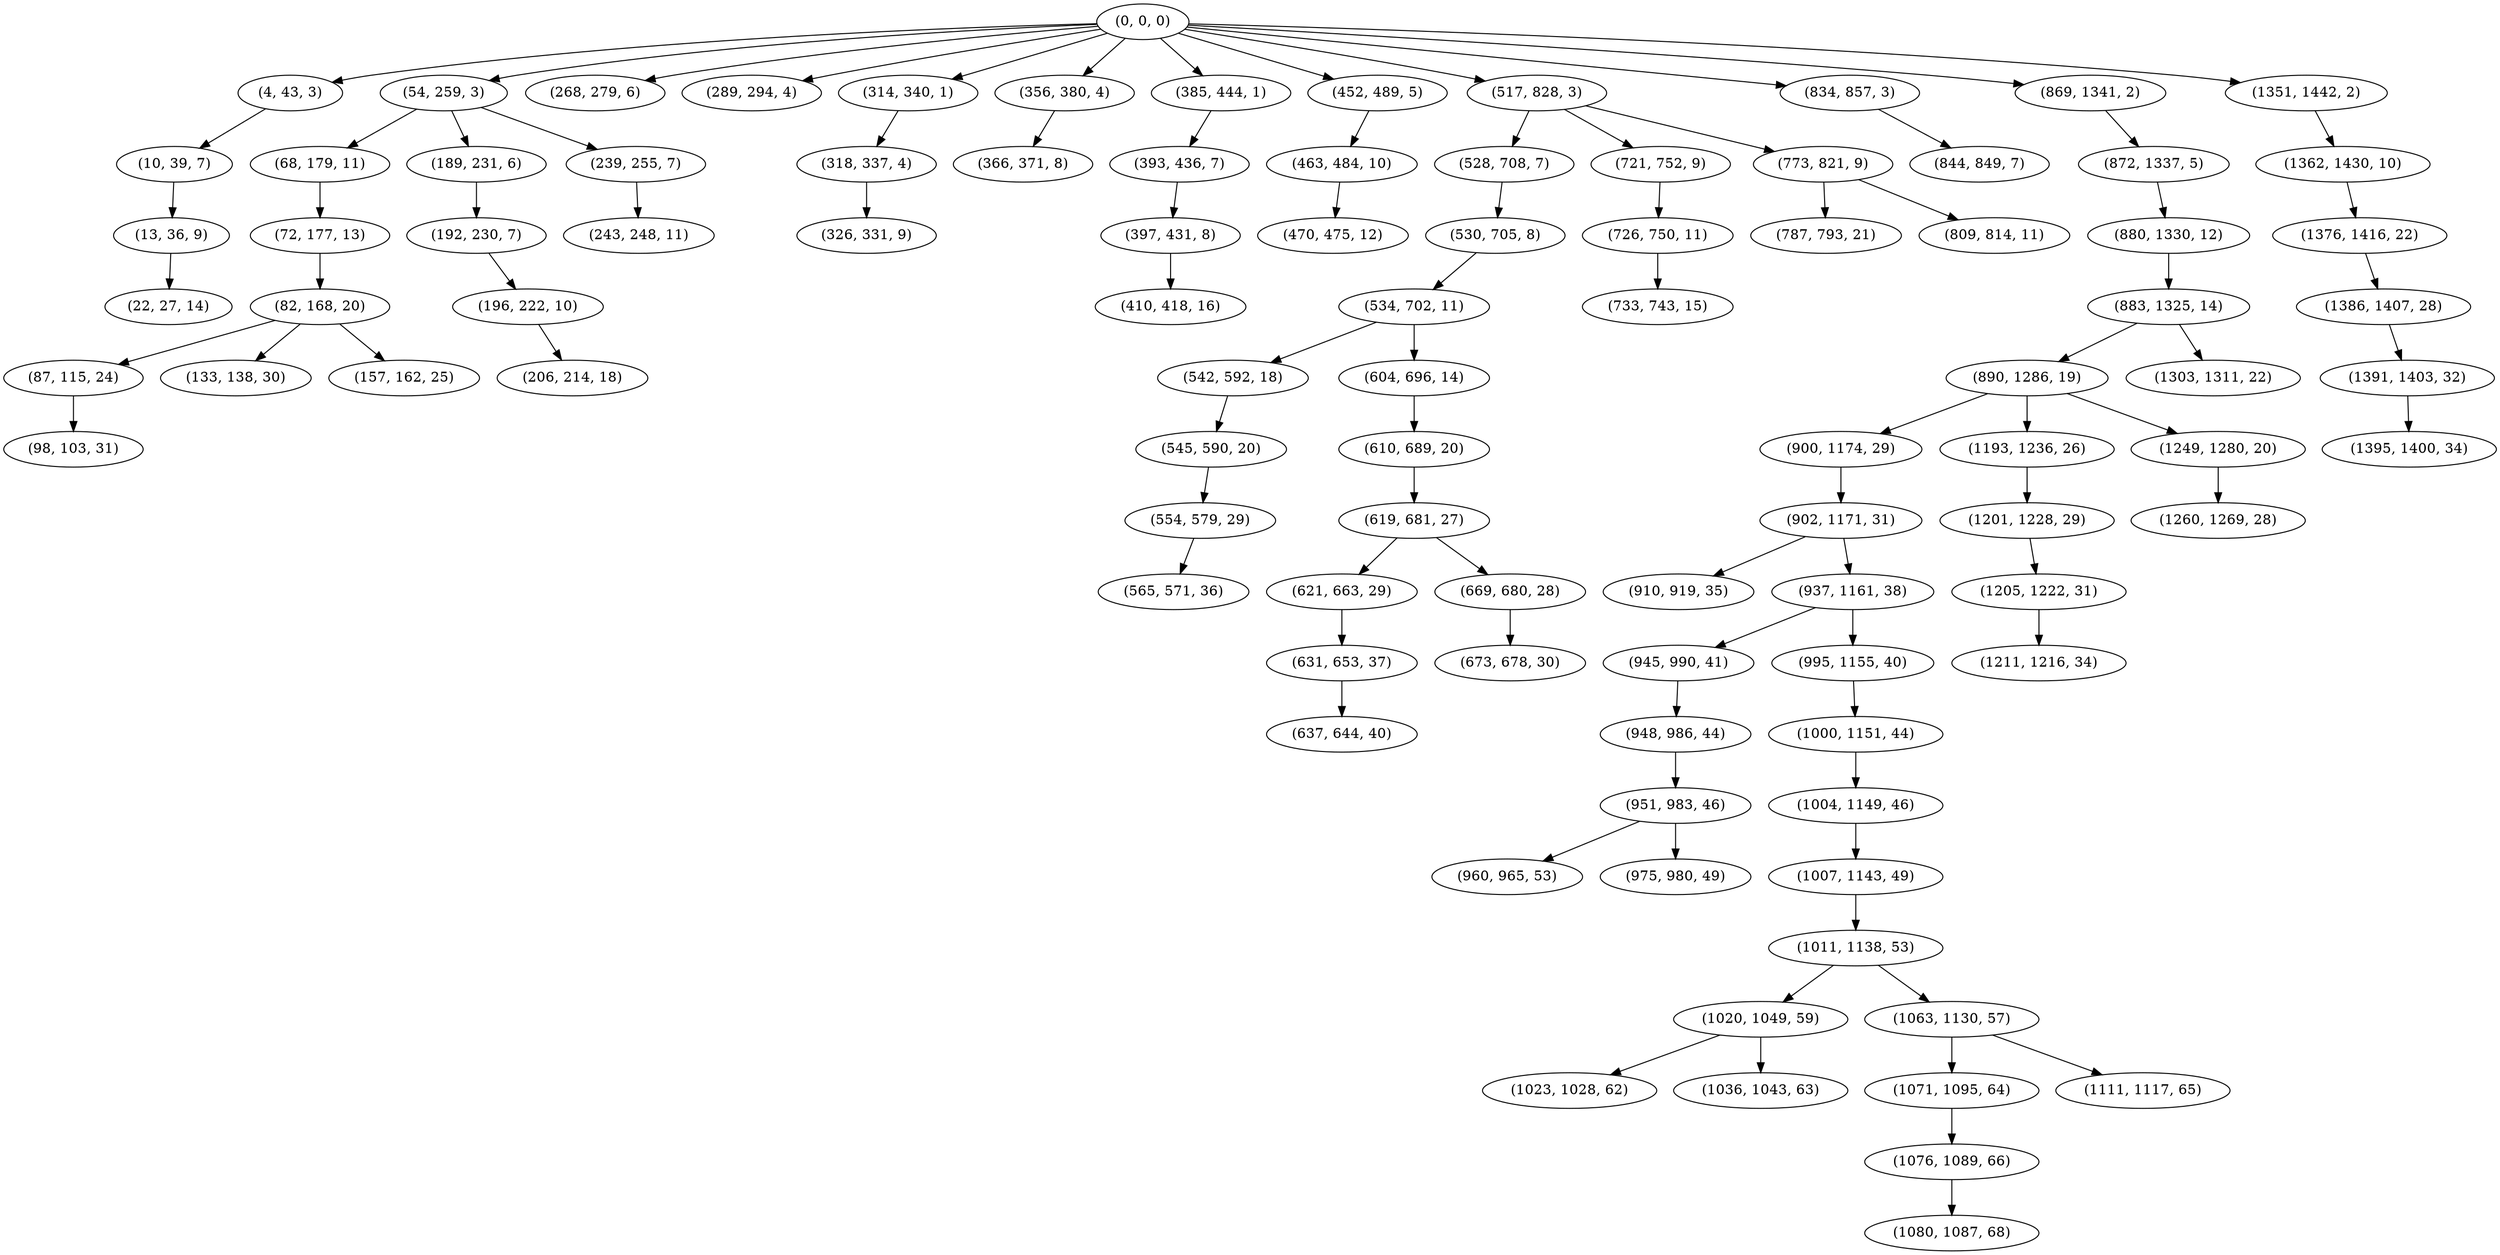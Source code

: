 digraph tree {
    "(0, 0, 0)";
    "(4, 43, 3)";
    "(10, 39, 7)";
    "(13, 36, 9)";
    "(22, 27, 14)";
    "(54, 259, 3)";
    "(68, 179, 11)";
    "(72, 177, 13)";
    "(82, 168, 20)";
    "(87, 115, 24)";
    "(98, 103, 31)";
    "(133, 138, 30)";
    "(157, 162, 25)";
    "(189, 231, 6)";
    "(192, 230, 7)";
    "(196, 222, 10)";
    "(206, 214, 18)";
    "(239, 255, 7)";
    "(243, 248, 11)";
    "(268, 279, 6)";
    "(289, 294, 4)";
    "(314, 340, 1)";
    "(318, 337, 4)";
    "(326, 331, 9)";
    "(356, 380, 4)";
    "(366, 371, 8)";
    "(385, 444, 1)";
    "(393, 436, 7)";
    "(397, 431, 8)";
    "(410, 418, 16)";
    "(452, 489, 5)";
    "(463, 484, 10)";
    "(470, 475, 12)";
    "(517, 828, 3)";
    "(528, 708, 7)";
    "(530, 705, 8)";
    "(534, 702, 11)";
    "(542, 592, 18)";
    "(545, 590, 20)";
    "(554, 579, 29)";
    "(565, 571, 36)";
    "(604, 696, 14)";
    "(610, 689, 20)";
    "(619, 681, 27)";
    "(621, 663, 29)";
    "(631, 653, 37)";
    "(637, 644, 40)";
    "(669, 680, 28)";
    "(673, 678, 30)";
    "(721, 752, 9)";
    "(726, 750, 11)";
    "(733, 743, 15)";
    "(773, 821, 9)";
    "(787, 793, 21)";
    "(809, 814, 11)";
    "(834, 857, 3)";
    "(844, 849, 7)";
    "(869, 1341, 2)";
    "(872, 1337, 5)";
    "(880, 1330, 12)";
    "(883, 1325, 14)";
    "(890, 1286, 19)";
    "(900, 1174, 29)";
    "(902, 1171, 31)";
    "(910, 919, 35)";
    "(937, 1161, 38)";
    "(945, 990, 41)";
    "(948, 986, 44)";
    "(951, 983, 46)";
    "(960, 965, 53)";
    "(975, 980, 49)";
    "(995, 1155, 40)";
    "(1000, 1151, 44)";
    "(1004, 1149, 46)";
    "(1007, 1143, 49)";
    "(1011, 1138, 53)";
    "(1020, 1049, 59)";
    "(1023, 1028, 62)";
    "(1036, 1043, 63)";
    "(1063, 1130, 57)";
    "(1071, 1095, 64)";
    "(1076, 1089, 66)";
    "(1080, 1087, 68)";
    "(1111, 1117, 65)";
    "(1193, 1236, 26)";
    "(1201, 1228, 29)";
    "(1205, 1222, 31)";
    "(1211, 1216, 34)";
    "(1249, 1280, 20)";
    "(1260, 1269, 28)";
    "(1303, 1311, 22)";
    "(1351, 1442, 2)";
    "(1362, 1430, 10)";
    "(1376, 1416, 22)";
    "(1386, 1407, 28)";
    "(1391, 1403, 32)";
    "(1395, 1400, 34)";
    "(0, 0, 0)" -> "(4, 43, 3)";
    "(0, 0, 0)" -> "(54, 259, 3)";
    "(0, 0, 0)" -> "(268, 279, 6)";
    "(0, 0, 0)" -> "(289, 294, 4)";
    "(0, 0, 0)" -> "(314, 340, 1)";
    "(0, 0, 0)" -> "(356, 380, 4)";
    "(0, 0, 0)" -> "(385, 444, 1)";
    "(0, 0, 0)" -> "(452, 489, 5)";
    "(0, 0, 0)" -> "(517, 828, 3)";
    "(0, 0, 0)" -> "(834, 857, 3)";
    "(0, 0, 0)" -> "(869, 1341, 2)";
    "(0, 0, 0)" -> "(1351, 1442, 2)";
    "(4, 43, 3)" -> "(10, 39, 7)";
    "(10, 39, 7)" -> "(13, 36, 9)";
    "(13, 36, 9)" -> "(22, 27, 14)";
    "(54, 259, 3)" -> "(68, 179, 11)";
    "(54, 259, 3)" -> "(189, 231, 6)";
    "(54, 259, 3)" -> "(239, 255, 7)";
    "(68, 179, 11)" -> "(72, 177, 13)";
    "(72, 177, 13)" -> "(82, 168, 20)";
    "(82, 168, 20)" -> "(87, 115, 24)";
    "(82, 168, 20)" -> "(133, 138, 30)";
    "(82, 168, 20)" -> "(157, 162, 25)";
    "(87, 115, 24)" -> "(98, 103, 31)";
    "(189, 231, 6)" -> "(192, 230, 7)";
    "(192, 230, 7)" -> "(196, 222, 10)";
    "(196, 222, 10)" -> "(206, 214, 18)";
    "(239, 255, 7)" -> "(243, 248, 11)";
    "(314, 340, 1)" -> "(318, 337, 4)";
    "(318, 337, 4)" -> "(326, 331, 9)";
    "(356, 380, 4)" -> "(366, 371, 8)";
    "(385, 444, 1)" -> "(393, 436, 7)";
    "(393, 436, 7)" -> "(397, 431, 8)";
    "(397, 431, 8)" -> "(410, 418, 16)";
    "(452, 489, 5)" -> "(463, 484, 10)";
    "(463, 484, 10)" -> "(470, 475, 12)";
    "(517, 828, 3)" -> "(528, 708, 7)";
    "(517, 828, 3)" -> "(721, 752, 9)";
    "(517, 828, 3)" -> "(773, 821, 9)";
    "(528, 708, 7)" -> "(530, 705, 8)";
    "(530, 705, 8)" -> "(534, 702, 11)";
    "(534, 702, 11)" -> "(542, 592, 18)";
    "(534, 702, 11)" -> "(604, 696, 14)";
    "(542, 592, 18)" -> "(545, 590, 20)";
    "(545, 590, 20)" -> "(554, 579, 29)";
    "(554, 579, 29)" -> "(565, 571, 36)";
    "(604, 696, 14)" -> "(610, 689, 20)";
    "(610, 689, 20)" -> "(619, 681, 27)";
    "(619, 681, 27)" -> "(621, 663, 29)";
    "(619, 681, 27)" -> "(669, 680, 28)";
    "(621, 663, 29)" -> "(631, 653, 37)";
    "(631, 653, 37)" -> "(637, 644, 40)";
    "(669, 680, 28)" -> "(673, 678, 30)";
    "(721, 752, 9)" -> "(726, 750, 11)";
    "(726, 750, 11)" -> "(733, 743, 15)";
    "(773, 821, 9)" -> "(787, 793, 21)";
    "(773, 821, 9)" -> "(809, 814, 11)";
    "(834, 857, 3)" -> "(844, 849, 7)";
    "(869, 1341, 2)" -> "(872, 1337, 5)";
    "(872, 1337, 5)" -> "(880, 1330, 12)";
    "(880, 1330, 12)" -> "(883, 1325, 14)";
    "(883, 1325, 14)" -> "(890, 1286, 19)";
    "(883, 1325, 14)" -> "(1303, 1311, 22)";
    "(890, 1286, 19)" -> "(900, 1174, 29)";
    "(890, 1286, 19)" -> "(1193, 1236, 26)";
    "(890, 1286, 19)" -> "(1249, 1280, 20)";
    "(900, 1174, 29)" -> "(902, 1171, 31)";
    "(902, 1171, 31)" -> "(910, 919, 35)";
    "(902, 1171, 31)" -> "(937, 1161, 38)";
    "(937, 1161, 38)" -> "(945, 990, 41)";
    "(937, 1161, 38)" -> "(995, 1155, 40)";
    "(945, 990, 41)" -> "(948, 986, 44)";
    "(948, 986, 44)" -> "(951, 983, 46)";
    "(951, 983, 46)" -> "(960, 965, 53)";
    "(951, 983, 46)" -> "(975, 980, 49)";
    "(995, 1155, 40)" -> "(1000, 1151, 44)";
    "(1000, 1151, 44)" -> "(1004, 1149, 46)";
    "(1004, 1149, 46)" -> "(1007, 1143, 49)";
    "(1007, 1143, 49)" -> "(1011, 1138, 53)";
    "(1011, 1138, 53)" -> "(1020, 1049, 59)";
    "(1011, 1138, 53)" -> "(1063, 1130, 57)";
    "(1020, 1049, 59)" -> "(1023, 1028, 62)";
    "(1020, 1049, 59)" -> "(1036, 1043, 63)";
    "(1063, 1130, 57)" -> "(1071, 1095, 64)";
    "(1063, 1130, 57)" -> "(1111, 1117, 65)";
    "(1071, 1095, 64)" -> "(1076, 1089, 66)";
    "(1076, 1089, 66)" -> "(1080, 1087, 68)";
    "(1193, 1236, 26)" -> "(1201, 1228, 29)";
    "(1201, 1228, 29)" -> "(1205, 1222, 31)";
    "(1205, 1222, 31)" -> "(1211, 1216, 34)";
    "(1249, 1280, 20)" -> "(1260, 1269, 28)";
    "(1351, 1442, 2)" -> "(1362, 1430, 10)";
    "(1362, 1430, 10)" -> "(1376, 1416, 22)";
    "(1376, 1416, 22)" -> "(1386, 1407, 28)";
    "(1386, 1407, 28)" -> "(1391, 1403, 32)";
    "(1391, 1403, 32)" -> "(1395, 1400, 34)";
}
